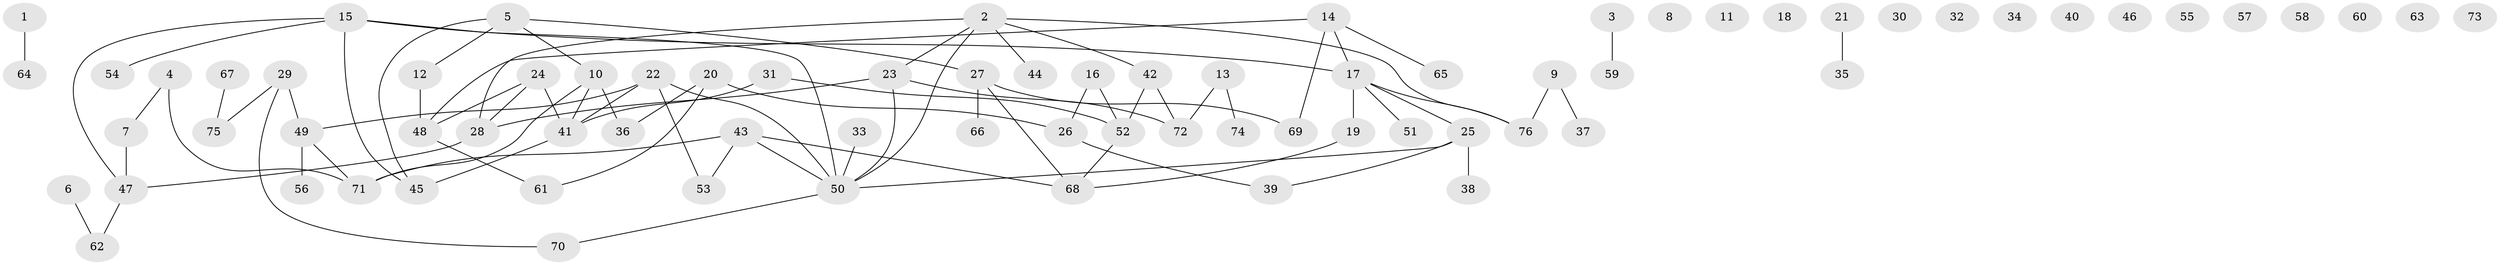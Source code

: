 // coarse degree distribution, {5: 0.16666666666666666, 1: 0.5, 2: 0.3333333333333333}
// Generated by graph-tools (version 1.1) at 2025/48/03/04/25 22:48:17]
// undirected, 76 vertices, 82 edges
graph export_dot {
  node [color=gray90,style=filled];
  1;
  2;
  3;
  4;
  5;
  6;
  7;
  8;
  9;
  10;
  11;
  12;
  13;
  14;
  15;
  16;
  17;
  18;
  19;
  20;
  21;
  22;
  23;
  24;
  25;
  26;
  27;
  28;
  29;
  30;
  31;
  32;
  33;
  34;
  35;
  36;
  37;
  38;
  39;
  40;
  41;
  42;
  43;
  44;
  45;
  46;
  47;
  48;
  49;
  50;
  51;
  52;
  53;
  54;
  55;
  56;
  57;
  58;
  59;
  60;
  61;
  62;
  63;
  64;
  65;
  66;
  67;
  68;
  69;
  70;
  71;
  72;
  73;
  74;
  75;
  76;
  1 -- 64;
  2 -- 23;
  2 -- 28;
  2 -- 42;
  2 -- 44;
  2 -- 50;
  2 -- 76;
  3 -- 59;
  4 -- 7;
  4 -- 71;
  5 -- 10;
  5 -- 12;
  5 -- 27;
  5 -- 45;
  6 -- 62;
  7 -- 47;
  9 -- 37;
  9 -- 76;
  10 -- 36;
  10 -- 41;
  10 -- 71;
  12 -- 48;
  13 -- 72;
  13 -- 74;
  14 -- 17;
  14 -- 48;
  14 -- 65;
  14 -- 69;
  15 -- 17;
  15 -- 45;
  15 -- 47;
  15 -- 50;
  15 -- 54;
  16 -- 26;
  16 -- 52;
  17 -- 19;
  17 -- 25;
  17 -- 51;
  17 -- 76;
  19 -- 68;
  20 -- 26;
  20 -- 36;
  20 -- 61;
  21 -- 35;
  22 -- 41;
  22 -- 49;
  22 -- 50;
  22 -- 53;
  23 -- 28;
  23 -- 50;
  23 -- 72;
  24 -- 28;
  24 -- 41;
  24 -- 48;
  25 -- 38;
  25 -- 39;
  25 -- 50;
  26 -- 39;
  27 -- 66;
  27 -- 68;
  27 -- 69;
  28 -- 47;
  29 -- 49;
  29 -- 70;
  29 -- 75;
  31 -- 41;
  31 -- 52;
  33 -- 50;
  41 -- 45;
  42 -- 52;
  42 -- 72;
  43 -- 50;
  43 -- 53;
  43 -- 68;
  43 -- 71;
  47 -- 62;
  48 -- 61;
  49 -- 56;
  49 -- 71;
  50 -- 70;
  52 -- 68;
  67 -- 75;
}
